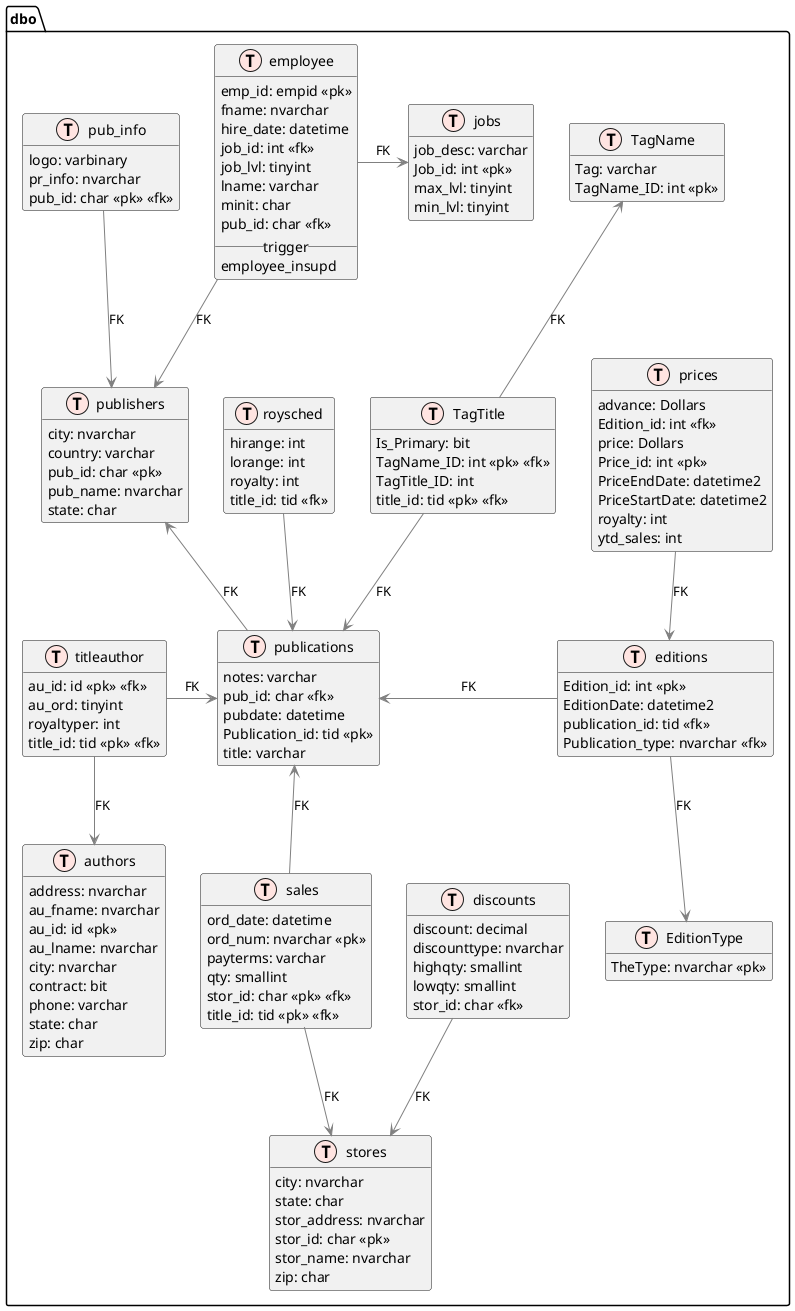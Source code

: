 @startuml
!define table(x) class x << (T,mistyrose) >>
!define view(x) class x << (V,lightblue) >>
!define table(x) class x << (T,mistyrose) >>
!define tr(x) class x << (R,red) >>
!define tf(x) class x << (F,darkorange) >>
!define af(x) class x << (F,white) >>
!define fn(x) class x << (F,plum) >>
!define fs(x) class x << (F,tan) >>
!define ft(x) class x << (F,wheat) >>
!define if(x) class x << (F,gaisboro) >>
!define p(x) class x << (P,indianred) >>
!define pc(x) class x << (P,lemonshiffon) >>
!define x(x) class x << (P,linen) >>

hide methods
hide stereotypes
skinparam classarrowcolor gray

table(dbo.stores) {
city: nvarchar
state: char
stor_address: nvarchar
stor_id: char <<pk>>
stor_name: nvarchar
zip: char
}
table(dbo.sales) {
ord_date: datetime
ord_num: nvarchar <<pk>>
payterms: varchar
qty: smallint
stor_id: char <<pk>> <<fk>>
title_id: tid <<pk>> <<fk>>
}
table(dbo.roysched) {
hirange: int
lorange: int
royalty: int
title_id: tid <<fk>>
}
table(dbo.discounts) {
discount: decimal
discounttype: nvarchar
highqty: smallint
lowqty: smallint
stor_id: char <<fk>>
}
table(dbo.jobs) {
job_desc: varchar
Job_id: int <<pk>>
max_lvl: tinyint
min_lvl: tinyint
}
table(dbo.pub_info) {
logo: varbinary
pr_info: nvarchar
pub_id: char <<pk>> <<fk>>
}
table(dbo.employee) {
emp_id: empid <<pk>>
fname: nvarchar
hire_date: datetime
job_id: int <<fk>>
job_lvl: tinyint
lname: varchar
minit: char
pub_id: char <<fk>>
__ trigger __
employee_insupd
}
table(dbo.publications) {
notes: varchar
pub_id: char <<fk>>
pubdate: datetime
Publication_id: tid <<pk>>
title: varchar
}
table(dbo.editions) {
Edition_id: int <<pk>>
EditionDate: datetime2
publication_id: tid <<fk>>
Publication_type: nvarchar <<fk>>
}
table(dbo.prices) {
advance: Dollars
Edition_id: int <<fk>>
price: Dollars
Price_id: int <<pk>>
PriceEndDate: datetime2
PriceStartDate: datetime2
royalty: int
ytd_sales: int
}
table(dbo.EditionType) {
TheType: nvarchar <<pk>>
}
table(dbo.authors) {
address: nvarchar
au_fname: nvarchar
au_id: id <<pk>>
au_lname: nvarchar
city: nvarchar
contract: bit
phone: varchar
state: char
zip: char
}
table(dbo.publishers) {
city: nvarchar
country: varchar
pub_id: char <<pk>>
pub_name: nvarchar
state: char
}
table(dbo.TagName) {
Tag: varchar
TagName_ID: int <<pk>>
}
table(dbo.TagTitle) {
Is_Primary: bit
TagName_ID: int <<pk>> <<fk>>
TagTitle_ID: int
title_id: tid <<pk>> <<fk>>
}
table(dbo.titleauthor) {
au_id: id <<pk>> <<fk>>
au_ord: tinyint
royaltyper: int
title_id: tid <<pk>> <<fk>>
}
dbo.sales --> dbo.stores:FK
dbo.discounts --> dbo.stores:FK
dbo.employee -right-> dbo.jobs:FK
dbo.editions -left-> dbo.publications:FK
dbo.sales -up-> dbo.publications:FK
dbo.roysched -down-> dbo.publications:FK
dbo.TagTitle -down-> dbo.publications:FK
dbo.titleauthor -right-> dbo.publications:FK
dbo.prices --> dbo.editions:FK
dbo.editions --> dbo.EditionType:FK
dbo.titleauthor -down-> dbo.authors:FK
dbo.pub_info --> dbo.publishers:FK
dbo.employee --> dbo.publishers:FK
dbo.publications -up-> dbo.publishers:FK
dbo.TagTitle -up-> dbo.TagName:FK
@enduml

